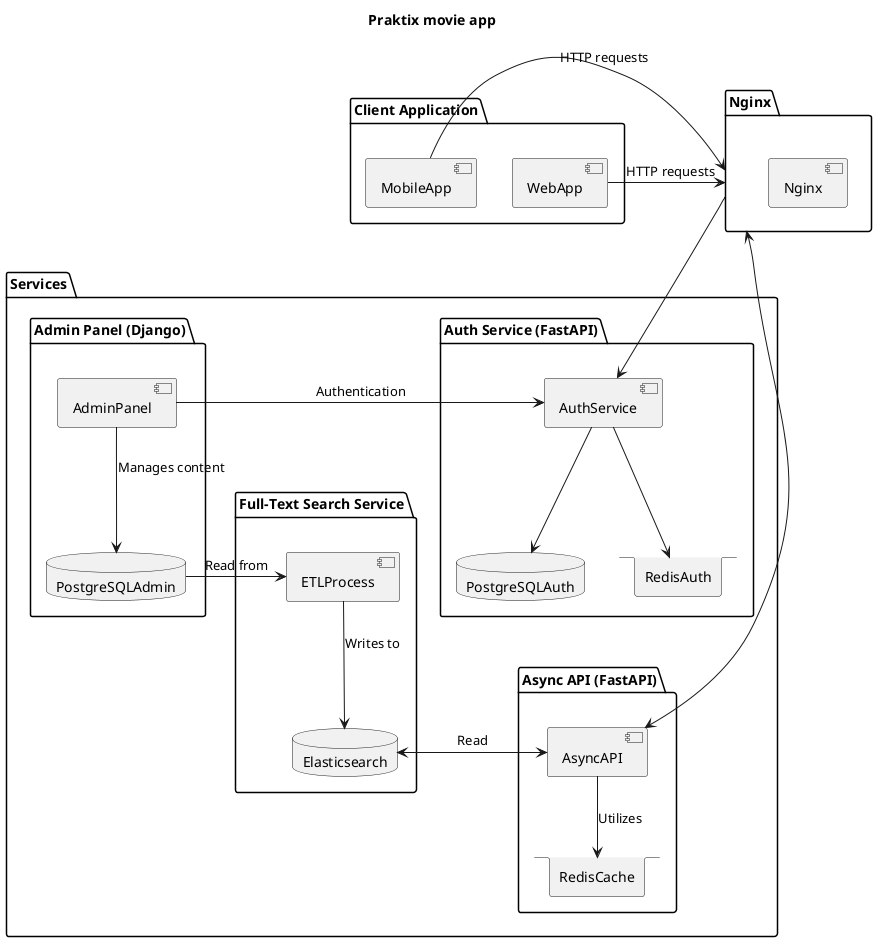 @startuml
allowmixing
skinparam componentStyle uml2

title Praktix movie app

package "Client Application" {
    component WebApp
    component MobileApp
}

package "Nginx" {
    component Nginx
}

package "Services" {
    package "Auth Service (FastAPI)" {
        component AuthService
        database PostgreSQLAuth
        stack RedisAuth
    }

    package "Async API (FastAPI)" {
        component AsyncAPI
        stack RedisCache
    }

    package "Full-Text Search Service" {
        component ETLProcess
        database Elasticsearch
    }

    package "Admin Panel (Django)" {
        component AdminPanel
        database PostgreSQLAdmin
    }

}

Nginx --> AuthService
Nginx <--> AsyncAPI

WebApp -> Nginx : HTTP requests
MobileApp -> Nginx : HTTP requests

AuthService --> PostgreSQLAuth
AuthService --> RedisAuth

AsyncAPI --> RedisCache : Utilizes
AsyncAPI --> Elasticsearch

ETLProcess --> Elasticsearch : Writes to
PostgreSQLAdmin -> ETLProcess : Read from
Elasticsearch -> AsyncAPI : Read

AdminPanel --> PostgreSQLAdmin : Manages content
AdminPanel -> AuthService : Authentication

@enduml

